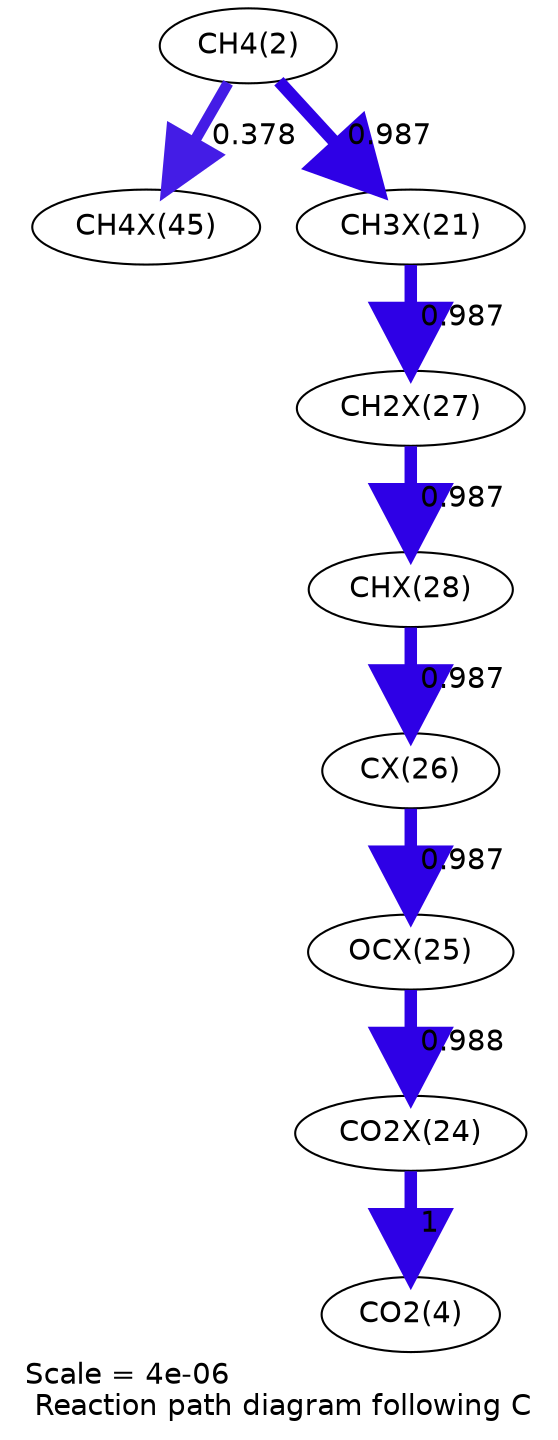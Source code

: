 digraph reaction_paths {
center=1;
s4 -> s46[fontname="Helvetica", penwidth=5.27, arrowsize=2.63, color="0.7, 0.878, 0.9"
, label=" 0.378"];
s4 -> s38[fontname="Helvetica", penwidth=5.99, arrowsize=3, color="0.7, 1.49, 0.9"
, label=" 0.987"];
s38 -> s44[fontname="Helvetica", penwidth=5.99, arrowsize=3, color="0.7, 1.49, 0.9"
, label=" 0.987"];
s44 -> s45[fontname="Helvetica", penwidth=5.99, arrowsize=3, color="0.7, 1.49, 0.9"
, label=" 0.987"];
s45 -> s43[fontname="Helvetica", penwidth=5.99, arrowsize=3, color="0.7, 1.49, 0.9"
, label=" 0.987"];
s43 -> s42[fontname="Helvetica", penwidth=5.99, arrowsize=3, color="0.7, 1.49, 0.9"
, label=" 0.987"];
s42 -> s41[fontname="Helvetica", penwidth=5.99, arrowsize=3, color="0.7, 1.49, 0.9"
, label=" 0.988"];
s41 -> s6[fontname="Helvetica", penwidth=6, arrowsize=3, color="0.7, 1.5, 0.9"
, label=" 1"];
s4 [ fontname="Helvetica", label="CH4(2)"];
s6 [ fontname="Helvetica", label="CO2(4)"];
s38 [ fontname="Helvetica", label="CH3X(21)"];
s41 [ fontname="Helvetica", label="CO2X(24)"];
s42 [ fontname="Helvetica", label="OCX(25)"];
s43 [ fontname="Helvetica", label="CX(26)"];
s44 [ fontname="Helvetica", label="CH2X(27)"];
s45 [ fontname="Helvetica", label="CHX(28)"];
s46 [ fontname="Helvetica", label="CH4X(45)"];
 label = "Scale = 4e-06\l Reaction path diagram following C";
 fontname = "Helvetica";
}
